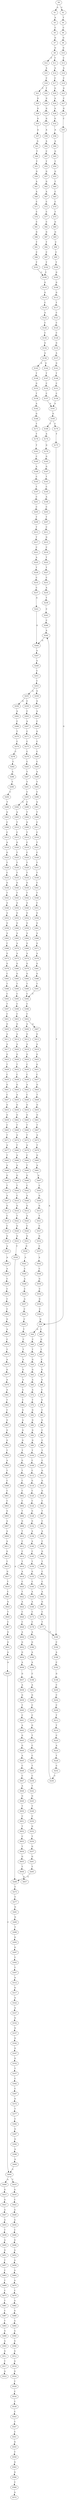 strict digraph  {
	S0 -> S1 [ label = A ];
	S0 -> S2 [ label = C ];
	S1 -> S3 [ label = A ];
	S2 -> S4 [ label = T ];
	S3 -> S5 [ label = C ];
	S4 -> S6 [ label = C ];
	S5 -> S7 [ label = G ];
	S6 -> S8 [ label = G ];
	S7 -> S9 [ label = G ];
	S8 -> S10 [ label = G ];
	S9 -> S11 [ label = T ];
	S9 -> S12 [ label = C ];
	S10 -> S13 [ label = C ];
	S11 -> S14 [ label = A ];
	S12 -> S15 [ label = A ];
	S13 -> S16 [ label = A ];
	S14 -> S17 [ label = C ];
	S15 -> S18 [ label = C ];
	S16 -> S19 [ label = C ];
	S17 -> S20 [ label = G ];
	S18 -> S21 [ label = C ];
	S18 -> S22 [ label = T ];
	S19 -> S23 [ label = G ];
	S20 -> S24 [ label = A ];
	S21 -> S25 [ label = G ];
	S22 -> S26 [ label = G ];
	S23 -> S27 [ label = C ];
	S24 -> S28 [ label = A ];
	S25 -> S29 [ label = G ];
	S26 -> S30 [ label = G ];
	S27 -> S31 [ label = G ];
	S28 -> S32 [ label = G ];
	S29 -> S33 [ label = G ];
	S30 -> S34 [ label = G ];
	S31 -> S35 [ label = C ];
	S32 -> S36 [ label = A ];
	S33 -> S37 [ label = A ];
	S34 -> S38 [ label = A ];
	S35 -> S39 [ label = G ];
	S36 -> S40 [ label = A ];
	S37 -> S41 [ label = A ];
	S38 -> S42 [ label = A ];
	S39 -> S43 [ label = C ];
	S39 -> S44 [ label = G ];
	S40 -> S45 [ label = G ];
	S41 -> S46 [ label = T ];
	S42 -> S47 [ label = C ];
	S43 -> S48 [ label = G ];
	S44 -> S49 [ label = C ];
	S45 -> S50 [ label = T ];
	S46 -> S51 [ label = T ];
	S47 -> S52 [ label = T ];
	S48 -> S53 [ label = T ];
	S49 -> S54 [ label = T ];
	S50 -> S55 [ label = G ];
	S51 -> S56 [ label = G ];
	S52 -> S57 [ label = G ];
	S53 -> S58 [ label = C ];
	S54 -> S59 [ label = G ];
	S55 -> S60 [ label = T ];
	S56 -> S61 [ label = A ];
	S57 -> S62 [ label = G ];
	S58 -> S63 [ label = G ];
	S59 -> S64 [ label = G ];
	S60 -> S65 [ label = C ];
	S61 -> S66 [ label = A ];
	S62 -> S67 [ label = A ];
	S63 -> S68 [ label = A ];
	S64 -> S69 [ label = A ];
	S65 -> S70 [ label = C ];
	S66 -> S71 [ label = C ];
	S67 -> S72 [ label = C ];
	S68 -> S73 [ label = C ];
	S69 -> S74 [ label = A ];
	S70 -> S75 [ label = T ];
	S71 -> S76 [ label = C ];
	S72 -> S77 [ label = C ];
	S73 -> S78 [ label = G ];
	S74 -> S79 [ label = T ];
	S75 -> S80 [ label = G ];
	S76 -> S81 [ label = C ];
	S77 -> S82 [ label = C ];
	S78 -> S83 [ label = C ];
	S79 -> S84 [ label = G ];
	S80 -> S85 [ label = G ];
	S81 -> S86 [ label = G ];
	S82 -> S87 [ label = G ];
	S83 -> S88 [ label = G ];
	S84 -> S89 [ label = G ];
	S85 -> S90 [ label = C ];
	S86 -> S91 [ label = T ];
	S87 -> S92 [ label = T ];
	S88 -> S93 [ label = C ];
	S89 -> S94 [ label = G ];
	S90 -> S95 [ label = C ];
	S91 -> S96 [ label = C ];
	S92 -> S97 [ label = C ];
	S93 -> S98 [ label = C ];
	S94 -> S99 [ label = G ];
	S95 -> S100 [ label = T ];
	S96 -> S101 [ label = T ];
	S97 -> S102 [ label = T ];
	S98 -> S103 [ label = T ];
	S99 -> S104 [ label = T ];
	S100 -> S105 [ label = G ];
	S101 -> S106 [ label = C ];
	S102 -> S106 [ label = C ];
	S103 -> S107 [ label = C ];
	S104 -> S108 [ label = C ];
	S105 -> S109 [ label = G ];
	S106 -> S110 [ label = G ];
	S107 -> S111 [ label = G ];
	S108 -> S112 [ label = C ];
	S109 -> S113 [ label = G ];
	S110 -> S114 [ label = G ];
	S111 -> S115 [ label = G ];
	S112 -> S116 [ label = G ];
	S113 -> S117 [ label = T ];
	S114 -> S118 [ label = C ];
	S115 -> S119 [ label = G ];
	S116 -> S120 [ label = C ];
	S117 -> S121 [ label = C ];
	S118 -> S122 [ label = A ];
	S119 -> S123 [ label = C ];
	S120 -> S124 [ label = C ];
	S121 -> S125 [ label = C ];
	S122 -> S126 [ label = C ];
	S123 -> S127 [ label = T ];
	S124 -> S128 [ label = G ];
	S125 -> S129 [ label = C ];
	S126 -> S130 [ label = C ];
	S127 -> S131 [ label = C ];
	S128 -> S132 [ label = G ];
	S129 -> S133 [ label = G ];
	S130 -> S134 [ label = G ];
	S131 -> S135 [ label = A ];
	S132 -> S136 [ label = A ];
	S133 -> S137 [ label = A ];
	S134 -> S138 [ label = A ];
	S135 -> S139 [ label = C ];
	S136 -> S140 [ label = A ];
	S137 -> S141 [ label = G ];
	S138 -> S142 [ label = G ];
	S138 -> S143 [ label = A ];
	S139 -> S144 [ label = G ];
	S140 -> S145 [ label = C ];
	S141 -> S146 [ label = T ];
	S142 -> S147 [ label = T ];
	S143 -> S148 [ label = T ];
	S144 -> S149 [ label = T ];
	S145 -> S150 [ label = T ];
	S146 -> S151 [ label = C ];
	S147 -> S152 [ label = C ];
	S148 -> S153 [ label = G ];
	S149 -> S154 [ label = C ];
	S150 -> S155 [ label = G ];
	S151 -> S156 [ label = C ];
	S152 -> S157 [ label = C ];
	S153 -> S158 [ label = T ];
	S154 -> S159 [ label = C ];
	S155 -> S160 [ label = C ];
	S156 -> S161 [ label = A ];
	S157 -> S161 [ label = A ];
	S158 -> S162 [ label = A ];
	S159 -> S163 [ label = A ];
	S160 -> S164 [ label = A ];
	S161 -> S165 [ label = G ];
	S162 -> S166 [ label = G ];
	S163 -> S167 [ label = G ];
	S164 -> S168 [ label = A ];
	S165 -> S169 [ label = T ];
	S165 -> S170 [ label = C ];
	S166 -> S171 [ label = T ];
	S167 -> S172 [ label = C ];
	S168 -> S173 [ label = C ];
	S169 -> S174 [ label = A ];
	S170 -> S175 [ label = T ];
	S171 -> S176 [ label = T ];
	S172 -> S177 [ label = T ];
	S173 -> S178 [ label = C ];
	S174 -> S179 [ label = G ];
	S175 -> S180 [ label = T ];
	S176 -> S181 [ label = T ];
	S177 -> S180 [ label = T ];
	S178 -> S182 [ label = A ];
	S179 -> S183 [ label = G ];
	S180 -> S184 [ label = C ];
	S181 -> S185 [ label = C ];
	S182 -> S186 [ label = G ];
	S183 -> S187 [ label = G ];
	S184 -> S188 [ label = A ];
	S185 -> S189 [ label = A ];
	S186 -> S190 [ label = A ];
	S187 -> S191 [ label = T ];
	S188 -> S192 [ label = C ];
	S189 -> S193 [ label = C ];
	S190 -> S194 [ label = A ];
	S191 -> S195 [ label = C ];
	S192 -> S196 [ label = G ];
	S193 -> S197 [ label = T ];
	S194 -> S198 [ label = C ];
	S195 -> S199 [ label = A ];
	S196 -> S200 [ label = C ];
	S197 -> S201 [ label = C ];
	S198 -> S202 [ label = A ];
	S199 -> S203 [ label = C ];
	S200 -> S204 [ label = C ];
	S201 -> S205 [ label = C ];
	S202 -> S206 [ label = G ];
	S203 -> S207 [ label = T ];
	S204 -> S208 [ label = C ];
	S205 -> S209 [ label = T ];
	S206 -> S210 [ label = C ];
	S207 -> S211 [ label = C ];
	S208 -> S212 [ label = T ];
	S209 -> S213 [ label = T ];
	S210 -> S214 [ label = C ];
	S211 -> S215 [ label = G ];
	S212 -> S216 [ label = T ];
	S213 -> S217 [ label = T ];
	S214 -> S218 [ label = G ];
	S215 -> S219 [ label = C ];
	S216 -> S220 [ label = C ];
	S217 -> S221 [ label = C ];
	S218 -> S222 [ label = T ];
	S219 -> S223 [ label = T ];
	S220 -> S224 [ label = A ];
	S221 -> S225 [ label = A ];
	S222 -> S226 [ label = C ];
	S223 -> S227 [ label = T ];
	S224 -> S228 [ label = T ];
	S225 -> S229 [ label = T ];
	S226 -> S230 [ label = C ];
	S227 -> S231 [ label = C ];
	S228 -> S232 [ label = C ];
	S229 -> S233 [ label = C ];
	S230 -> S234 [ label = T ];
	S231 -> S235 [ label = A ];
	S232 -> S236 [ label = C ];
	S233 -> S237 [ label = C ];
	S234 -> S238 [ label = C ];
	S235 -> S239 [ label = T ];
	S236 -> S240 [ label = A ];
	S237 -> S241 [ label = A ];
	S238 -> S242 [ label = T ];
	S239 -> S243 [ label = C ];
	S240 -> S244 [ label = G ];
	S241 -> S244 [ label = G ];
	S242 -> S245 [ label = G ];
	S243 -> S246 [ label = C ];
	S244 -> S247 [ label = A ];
	S245 -> S248 [ label = T ];
	S246 -> S240 [ label = A ];
	S247 -> S249 [ label = A ];
	S248 -> S250 [ label = C ];
	S249 -> S251 [ label = C ];
	S250 -> S252 [ label = G ];
	S251 -> S253 [ label = C ];
	S252 -> S254 [ label = T ];
	S253 -> S255 [ label = A ];
	S253 -> S256 [ label = G ];
	S254 -> S257 [ label = G ];
	S255 -> S258 [ label = G ];
	S255 -> S259 [ label = C ];
	S256 -> S260 [ label = G ];
	S257 -> S261 [ label = G ];
	S258 -> S262 [ label = A ];
	S259 -> S263 [ label = C ];
	S260 -> S264 [ label = A ];
	S261 -> S265 [ label = T ];
	S262 -> S266 [ label = C ];
	S263 -> S267 [ label = A ];
	S264 -> S268 [ label = C ];
	S265 -> S269 [ label = A ];
	S266 -> S270 [ label = T ];
	S267 -> S271 [ label = C ];
	S268 -> S272 [ label = G ];
	S269 -> S273 [ label = C ];
	S270 -> S274 [ label = C ];
	S271 -> S275 [ label = C ];
	S272 -> S276 [ label = C ];
	S273 -> S277 [ label = C ];
	S274 -> S278 [ label = C ];
	S275 -> S279 [ label = C ];
	S276 -> S280 [ label = C ];
	S277 -> S281 [ label = G ];
	S278 -> S282 [ label = C ];
	S279 -> S283 [ label = C ];
	S280 -> S284 [ label = C ];
	S281 -> S285 [ label = G ];
	S282 -> S286 [ label = A ];
	S283 -> S287 [ label = T ];
	S284 -> S288 [ label = A ];
	S285 -> S289 [ label = T ];
	S286 -> S290 [ label = T ];
	S287 -> S291 [ label = T ];
	S288 -> S292 [ label = T ];
	S289 -> S293 [ label = G ];
	S290 -> S294 [ label = C ];
	S291 -> S295 [ label = C ];
	S292 -> S296 [ label = C ];
	S293 -> S297 [ label = G ];
	S294 -> S298 [ label = T ];
	S295 -> S299 [ label = C ];
	S295 -> S300 [ label = G ];
	S296 -> S301 [ label = G ];
	S297 -> S302 [ label = T ];
	S298 -> S303 [ label = G ];
	S299 -> S304 [ label = T ];
	S300 -> S305 [ label = A ];
	S301 -> S306 [ label = T ];
	S302 -> S307 [ label = T ];
	S303 -> S308 [ label = C ];
	S304 -> S309 [ label = G ];
	S305 -> S310 [ label = T ];
	S306 -> S311 [ label = C ];
	S307 -> S312 [ label = A ];
	S308 -> S313 [ label = C ];
	S309 -> S314 [ label = T ];
	S310 -> S315 [ label = C ];
	S311 -> S316 [ label = C ];
	S312 -> S317 [ label = G ];
	S313 -> S318 [ label = A ];
	S314 -> S319 [ label = C ];
	S315 -> S320 [ label = G ];
	S316 -> S321 [ label = T ];
	S317 -> S322 [ label = A ];
	S318 -> S323 [ label = G ];
	S319 -> S324 [ label = C ];
	S320 -> S325 [ label = T ];
	S321 -> S326 [ label = C ];
	S322 -> S327 [ label = A ];
	S323 -> S328 [ label = T ];
	S324 -> S329 [ label = T ];
	S325 -> S330 [ label = T ];
	S326 -> S331 [ label = T ];
	S327 -> S332 [ label = G ];
	S328 -> S333 [ label = C ];
	S329 -> S334 [ label = T ];
	S330 -> S335 [ label = T ];
	S331 -> S336 [ label = T ];
	S332 -> S337 [ label = G ];
	S333 -> S338 [ label = G ];
	S334 -> S339 [ label = G ];
	S335 -> S340 [ label = G ];
	S336 -> S341 [ label = C ];
	S337 -> S342 [ label = G ];
	S338 -> S343 [ label = T ];
	S339 -> S344 [ label = T ];
	S340 -> S345 [ label = T ];
	S341 -> S346 [ label = T ];
	S342 -> S347 [ label = G ];
	S343 -> S348 [ label = A ];
	S344 -> S349 [ label = A ];
	S345 -> S350 [ label = A ];
	S346 -> S351 [ label = C ];
	S347 -> S352 [ label = G ];
	S348 -> S353 [ label = A ];
	S349 -> S354 [ label = G ];
	S350 -> S355 [ label = G ];
	S351 -> S356 [ label = G ];
	S352 -> S357 [ label = T ];
	S353 -> S358 [ label = G ];
	S354 -> S359 [ label = G ];
	S355 -> S360 [ label = G ];
	S356 -> S361 [ label = G ];
	S357 -> S362 [ label = C ];
	S358 -> S363 [ label = A ];
	S359 -> S364 [ label = A ];
	S360 -> S365 [ label = A ];
	S361 -> S366 [ label = A ];
	S362 -> S367 [ label = C ];
	S363 -> S368 [ label = C ];
	S364 -> S369 [ label = G ];
	S365 -> S370 [ label = A ];
	S366 -> S371 [ label = G ];
	S367 -> S372 [ label = G ];
	S368 -> S373 [ label = G ];
	S369 -> S374 [ label = A ];
	S370 -> S375 [ label = A ];
	S371 -> S376 [ label = A ];
	S372 -> S377 [ label = T ];
	S373 -> S378 [ label = G ];
	S374 -> S379 [ label = G ];
	S375 -> S380 [ label = G ];
	S376 -> S381 [ label = G ];
	S377 -> S382 [ label = C ];
	S378 -> S383 [ label = C ];
	S379 -> S384 [ label = G ];
	S380 -> S385 [ label = G ];
	S381 -> S386 [ label = G ];
	S382 -> S387 [ label = G ];
	S383 -> S388 [ label = T ];
	S384 -> S389 [ label = T ];
	S385 -> S390 [ label = T ];
	S386 -> S391 [ label = T ];
	S387 -> S392 [ label = G ];
	S388 -> S393 [ label = C ];
	S389 -> S394 [ label = C ];
	S390 -> S395 [ label = C ];
	S391 -> S394 [ label = C ];
	S392 -> S396 [ label = A ];
	S393 -> S397 [ label = T ];
	S394 -> S398 [ label = C ];
	S395 -> S399 [ label = C ];
	S396 -> S400 [ label = A ];
	S397 -> S401 [ label = C ];
	S398 -> S402 [ label = C ];
	S399 -> S403 [ label = C ];
	S400 -> S404 [ label = C ];
	S401 -> S405 [ label = G ];
	S402 -> S406 [ label = A ];
	S402 -> S407 [ label = G ];
	S403 -> S408 [ label = G ];
	S404 -> S409 [ label = A ];
	S404 -> S410 [ label = T ];
	S405 -> S411 [ label = A ];
	S406 -> S412 [ label = G ];
	S407 -> S413 [ label = G ];
	S408 -> S414 [ label = A ];
	S409 -> S415 [ label = G ];
	S410 -> S416 [ label = A ];
	S411 -> S417 [ label = A ];
	S412 -> S418 [ label = A ];
	S413 -> S419 [ label = A ];
	S414 -> S420 [ label = A ];
	S415 -> S421 [ label = G ];
	S416 -> S422 [ label = C ];
	S417 -> S423 [ label = G ];
	S418 -> S424 [ label = G ];
	S419 -> S425 [ label = G ];
	S420 -> S426 [ label = G ];
	S421 -> S427 [ label = A ];
	S422 -> S428 [ label = A ];
	S423 -> S429 [ label = T ];
	S424 -> S430 [ label = C ];
	S425 -> S431 [ label = G ];
	S426 -> S432 [ label = T ];
	S427 -> S433 [ label = A ];
	S428 -> S434 [ label = A ];
	S429 -> S435 [ label = C ];
	S430 -> S436 [ label = C ];
	S431 -> S437 [ label = C ];
	S432 -> S438 [ label = C ];
	S433 -> S439 [ label = T ];
	S434 -> S440 [ label = C ];
	S435 -> S441 [ label = G ];
	S436 -> S442 [ label = A ];
	S437 -> S443 [ label = G ];
	S438 -> S444 [ label = G ];
	S439 -> S445 [ label = A ];
	S440 -> S446 [ label = G ];
	S441 -> S447 [ label = C ];
	S442 -> S448 [ label = C ];
	S443 -> S449 [ label = T ];
	S444 -> S450 [ label = A ];
	S445 -> S451 [ label = G ];
	S446 -> S452 [ label = A ];
	S447 -> S453 [ label = G ];
	S448 -> S454 [ label = G ];
	S449 -> S455 [ label = G ];
	S450 -> S456 [ label = G ];
	S451 -> S457 [ label = T ];
	S452 -> S458 [ label = A ];
	S453 -> S459 [ label = G ];
	S454 -> S460 [ label = G ];
	S455 -> S461 [ label = G ];
	S456 -> S462 [ label = G ];
	S457 -> S463 [ label = C ];
	S458 -> S464 [ label = A ];
	S459 -> S465 [ label = C ];
	S460 -> S466 [ label = T ];
	S461 -> S467 [ label = T ];
	S462 -> S468 [ label = T ];
	S463 -> S469 [ label = T ];
	S464 -> S470 [ label = A ];
	S465 -> S471 [ label = T ];
	S466 -> S472 [ label = T ];
	S467 -> S473 [ label = A ];
	S468 -> S474 [ label = A ];
	S469 -> S475 [ label = C ];
	S470 -> S476 [ label = C ];
	S471 -> S477 [ label = A ];
	S472 -> S478 [ label = A ];
	S473 -> S479 [ label = T ];
	S474 -> S480 [ label = T ];
	S475 -> S481 [ label = T ];
	S476 -> S482 [ label = A ];
	S477 -> S483 [ label = T ];
	S478 -> S484 [ label = C ];
	S479 -> S485 [ label = G ];
	S480 -> S486 [ label = A ];
	S481 -> S487 [ label = C ];
	S482 -> S488 [ label = G ];
	S483 -> S489 [ label = A ];
	S484 -> S490 [ label = T ];
	S485 -> S491 [ label = A ];
	S486 -> S492 [ label = A ];
	S487 -> S493 [ label = T ];
	S488 -> S494 [ label = A ];
	S489 -> S495 [ label = G ];
	S490 -> S496 [ label = G ];
	S491 -> S497 [ label = G ];
	S492 -> S498 [ label = G ];
	S493 -> S499 [ label = G ];
	S494 -> S500 [ label = A ];
	S495 -> S501 [ label = T ];
	S496 -> S502 [ label = C ];
	S497 -> S503 [ label = C ];
	S498 -> S504 [ label = T ];
	S499 -> S505 [ label = A ];
	S500 -> S506 [ label = G ];
	S501 -> S507 [ label = A ];
	S502 -> S508 [ label = A ];
	S503 -> S509 [ label = G ];
	S504 -> S510 [ label = C ];
	S505 -> S511 [ label = G ];
	S506 -> S512 [ label = G ];
	S507 -> S513 [ label = G ];
	S508 -> S514 [ label = G ];
	S509 -> S515 [ label = G ];
	S510 -> S516 [ label = G ];
	S511 -> S517 [ label = T ];
	S512 -> S518 [ label = G ];
	S513 -> S519 [ label = C ];
	S514 -> S520 [ label = A ];
	S515 -> S521 [ label = T ];
	S516 -> S522 [ label = T ];
	S517 -> S523 [ label = A ];
	S518 -> S524 [ label = G ];
	S519 -> S525 [ label = C ];
	S520 -> S526 [ label = C ];
	S521 -> S527 [ label = C ];
	S522 -> S528 [ label = G ];
	S524 -> S529 [ label = T ];
	S525 -> S530 [ label = G ];
	S526 -> S531 [ label = G ];
	S527 -> S532 [ label = G ];
	S528 -> S533 [ label = G ];
	S529 -> S534 [ label = C ];
	S530 -> S535 [ label = A ];
	S531 -> S536 [ label = G ];
	S532 -> S537 [ label = C ];
	S533 -> S538 [ label = T ];
	S534 -> S539 [ label = T ];
	S535 -> S540 [ label = A ];
	S536 -> S541 [ label = A ];
	S537 -> S542 [ label = A ];
	S538 -> S269 [ label = A ];
	S539 -> S543 [ label = C ];
	S540 -> S544 [ label = A ];
	S541 -> S545 [ label = C ];
	S542 -> S546 [ label = C ];
	S543 -> S547 [ label = T ];
	S544 -> S548 [ label = C ];
	S545 -> S549 [ label = A ];
	S546 -> S550 [ label = G ];
	S547 -> S551 [ label = C ];
	S548 -> S552 [ label = C ];
	S549 -> S553 [ label = C ];
	S550 -> S554 [ label = C ];
	S551 -> S555 [ label = G ];
	S552 -> S556 [ label = C ];
	S553 -> S557 [ label = A ];
	S554 -> S558 [ label = G ];
	S555 -> S559 [ label = T ];
	S556 -> S560 [ label = C ];
	S557 -> S561 [ label = C ];
	S558 -> S562 [ label = C ];
	S559 -> S563 [ label = G ];
	S560 -> S564 [ label = G ];
	S561 -> S565 [ label = C ];
	S562 -> S39 [ label = G ];
	S563 -> S566 [ label = G ];
	S564 -> S567 [ label = A ];
	S565 -> S568 [ label = T ];
	S566 -> S569 [ label = T ];
	S567 -> S570 [ label = C ];
	S568 -> S571 [ label = C ];
	S569 -> S572 [ label = A ];
	S570 -> S573 [ label = T ];
	S571 -> S574 [ label = T ];
	S573 -> S575 [ label = A ];
	S574 -> S576 [ label = A ];
	S575 -> S577 [ label = G ];
	S576 -> S578 [ label = G ];
	S577 -> S579 [ label = A ];
	S578 -> S580 [ label = A ];
	S579 -> S581 [ label = A ];
	S580 -> S582 [ label = A ];
	S581 -> S583 [ label = T ];
	S582 -> S584 [ label = C ];
	S583 -> S585 [ label = C ];
	S584 -> S586 [ label = G ];
	S585 -> S587 [ label = G ];
	S586 -> S588 [ label = A ];
	S587 -> S589 [ label = G ];
	S588 -> S590 [ label = G ];
	S589 -> S591 [ label = G ];
	S590 -> S592 [ label = G ];
	S591 -> S593 [ label = T ];
	S592 -> S594 [ label = T ];
	S593 -> S595 [ label = A ];
	S594 -> S596 [ label = G ];
	S595 -> S597 [ label = T ];
	S596 -> S598 [ label = T ];
	S597 -> S599 [ label = C ];
	S598 -> S600 [ label = C ];
	S599 -> S601 [ label = C ];
	S600 -> S602 [ label = C ];
	S601 -> S603 [ label = C ];
	S602 -> S604 [ label = C ];
	S603 -> S605 [ label = G ];
	S604 -> S606 [ label = T ];
	S605 -> S607 [ label = A ];
	S606 -> S608 [ label = G ];
	S607 -> S609 [ label = A ];
	S608 -> S610 [ label = T ];
	S609 -> S611 [ label = A ];
	S610 -> S612 [ label = C ];
	S611 -> S613 [ label = G ];
	S612 -> S614 [ label = C ];
	S613 -> S615 [ label = T ];
	S614 -> S616 [ label = T ];
	S615 -> S617 [ label = G ];
	S616 -> S618 [ label = A ];
	S617 -> S619 [ label = T ];
	S618 -> S620 [ label = C ];
	S619 -> S621 [ label = C ];
	S620 -> S622 [ label = T ];
	S621 -> S623 [ label = G ];
	S622 -> S624 [ label = A ];
	S623 -> S625 [ label = T ];
	S624 -> S626 [ label = C ];
	S625 -> S627 [ label = C ];
	S626 -> S628 [ label = C ];
	S627 -> S629 [ label = G ];
	S628 -> S630 [ label = A ];
	S629 -> S631 [ label = G ];
	S630 -> S632 [ label = G ];
	S631 -> S633 [ label = A ];
	S632 -> S634 [ label = G ];
	S633 -> S635 [ label = A ];
	S634 -> S636 [ label = A ];
	S635 -> S404 [ label = C ];
	S636 -> S637 [ label = G ];
	S637 -> S638 [ label = A ];
	S638 -> S639 [ label = G ];
	S639 -> S640 [ label = T ];
	S640 -> S641 [ label = C ];
	S641 -> S642 [ label = A ];
	S642 -> S643 [ label = G ];
	S643 -> S644 [ label = G ];
	S644 -> S645 [ label = A ];
	S645 -> S646 [ label = C ];
	S646 -> S647 [ label = C ];
	S647 -> S648 [ label = A ];
	S648 -> S649 [ label = G ];
	S649 -> S650 [ label = T ];
	S650 -> S651 [ label = C ];
	S651 -> S652 [ label = T ];
	S652 -> S653 [ label = C ];
	S653 -> S654 [ label = T ];
	S654 -> S655 [ label = G ];
	S655 -> S656 [ label = T ];
	S656 -> S657 [ label = A ];
}
